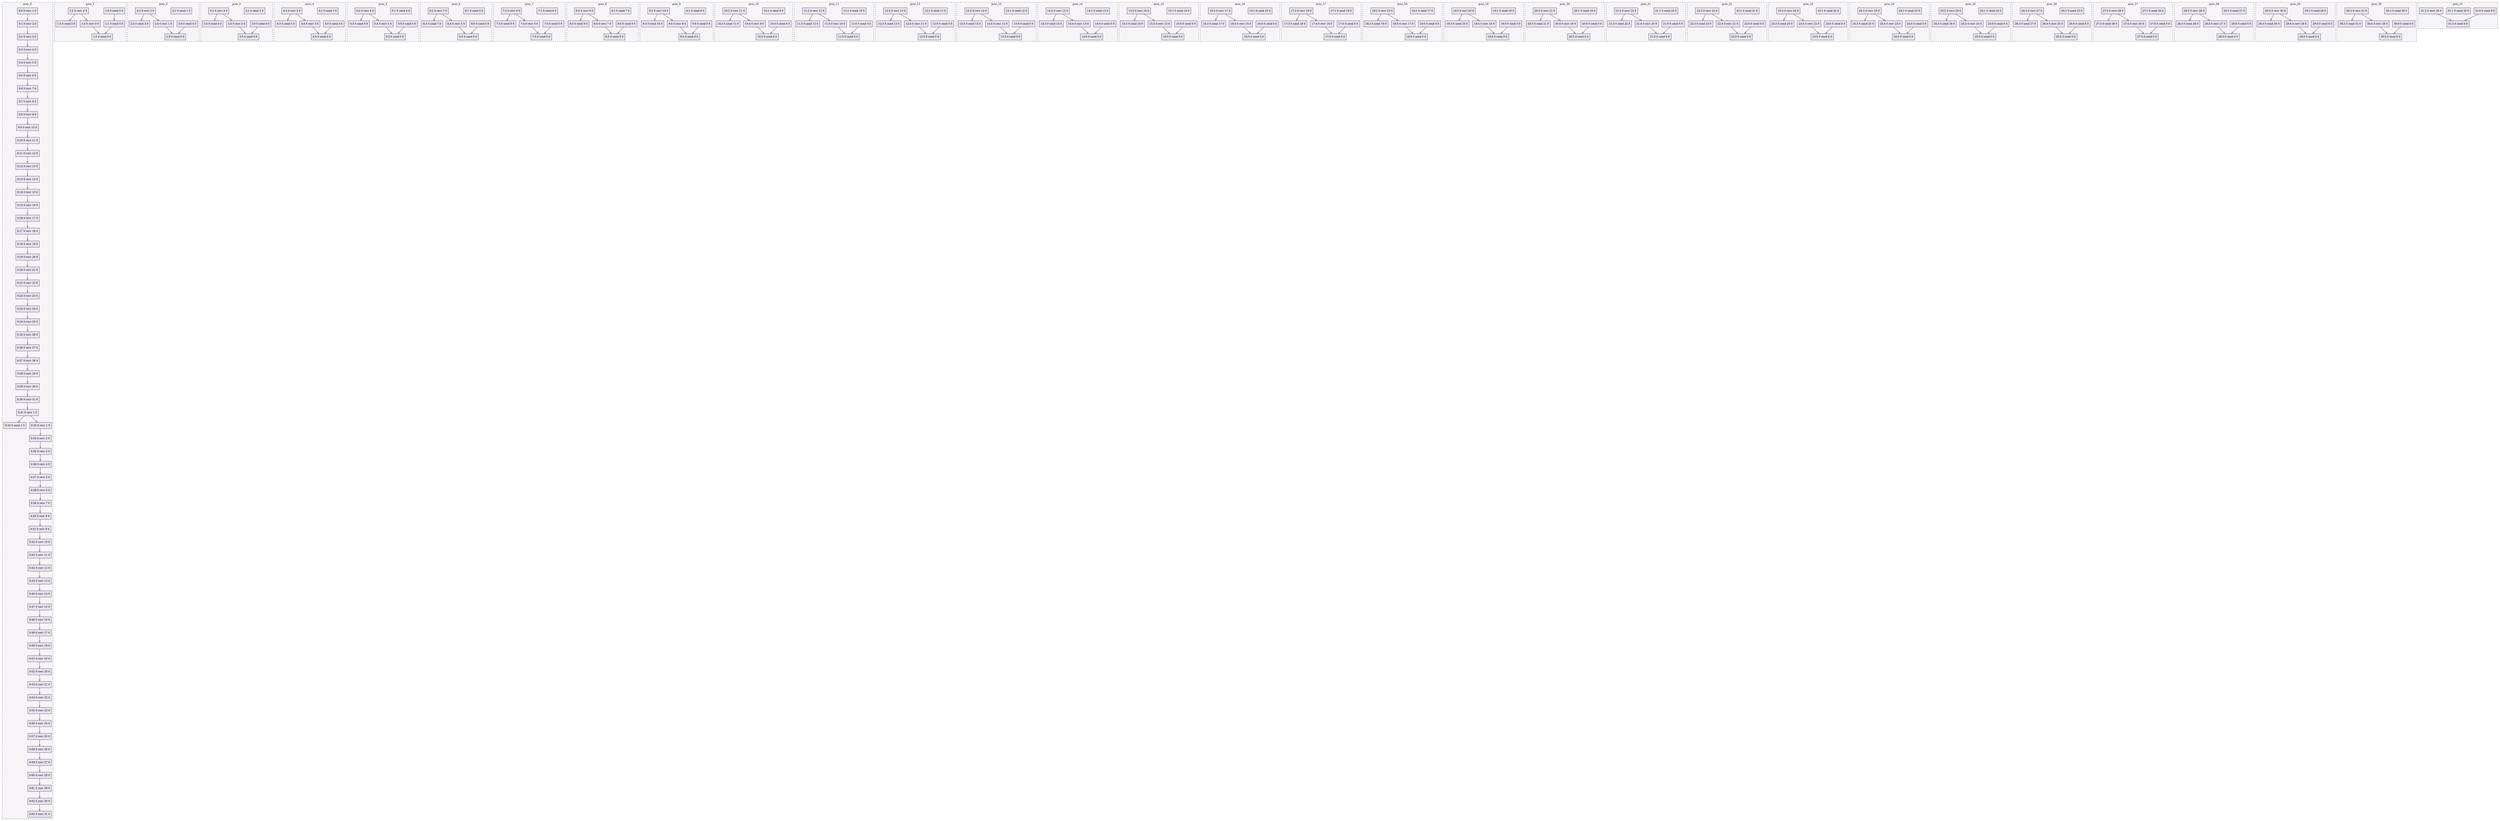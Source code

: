 digraph{node[shape=record style=filled colorscheme=purd9 fillcolor=2];subgraph cluster0{style=dashed;colorscheme=purd9;bgcolor=1;edge[arrowhead=empty];label=proc_0;0[label="0:0 0 recv 1 0"];1[label="0:1 0 recv 2 0"];2[label="0:2 0 recv 3 0"];3[label="0:3 0 recv 4 0"];4[label="0:4 0 recv 5 0"];5[label="0:5 0 recv 6 0"];6[label="0:6 0 recv 7 0"];7[label="0:7 0 recv 8 0"];8[label="0:8 0 recv 9 0"];9[label="0:9 0 recv 10 0"];10[label="0:10 0 recv 11 0"];11[label="0:11 0 recv 12 0"];12[label="0:12 0 recv 13 0"];13[label="0:13 0 recv 14 0"];14[label="0:14 0 recv 15 0"];15[label="0:15 0 recv 16 0"];16[label="0:16 0 recv 17 0"];17[label="0:17 0 recv 18 0"];18[label="0:18 0 recv 19 0"];19[label="0:19 0 recv 20 0"];20[label="0:20 0 recv 21 0"];21[label="0:21 0 recv 22 0"];22[label="0:22 0 recv 23 0"];23[label="0:23 0 recv 24 0"];24[label="0:24 0 recv 25 0"];25[label="0:25 0 recv 26 0"];26[label="0:26 0 recv 27 0"];27[label="0:27 0 recv 28 0"];28[label="0:28 0 recv 29 0"];29[label="0:29 0 recv 30 0"];30[label="0:30 0 recv 31 0"];31[label="0:31 0 recv 1 0"];32[label="0:32 0 send 1 0"];33[label="0:33 0 recv 1 0"];34[label="0:34 0 recv 2 0"];35[label="0:35 0 recv 3 0"];36[label="0:36 0 recv 4 0"];37[label="0:37 0 recv 5 0"];38[label="0:38 0 recv 6 0"];39[label="0:39 0 recv 7 0"];40[label="0:40 0 recv 8 0"];41[label="0:41 0 recv 9 0"];42[label="0:42 0 recv 10 0"];43[label="0:43 0 recv 11 0"];44[label="0:44 0 recv 12 0"];45[label="0:45 0 recv 13 0"];46[label="0:46 0 recv 14 0"];47[label="0:47 0 recv 15 0"];48[label="0:48 0 recv 16 0"];49[label="0:49 0 recv 17 0"];50[label="0:50 0 recv 18 0"];51[label="0:51 0 recv 19 0"];52[label="0:52 0 recv 20 0"];53[label="0:53 0 recv 21 0"];54[label="0:54 0 recv 22 0"];55[label="0:55 0 recv 23 0"];56[label="0:56 0 recv 24 0"];57[label="0:57 0 recv 25 0"];58[label="0:58 0 recv 26 0"];59[label="0:59 0 recv 27 0"];60[label="0:60 0 recv 28 0"];61[label="0:61 0 recv 29 0"];62[label="0:62 0 recv 30 0"];63[label="0:63 0 recv 31 0"];0->1;1->2;2->3;3->4;4->5;5->6;6->7;7->8;8->9;9->10;10->11;11->12;12->13;13->14;14->15;15->16;16->17;17->18;18->19;19->20;20->21;21->22;22->23;23->24;24->25;25->26;26->27;27->28;28->29;29->30;30->31;31->32;31->33;33->34;34->35;35->36;36->37;37->38;38->39;39->40;40->41;41->42;42->43;43->44;44->45;45->46;46->47;47->48;48->49;49->50;50->51;51->52;52->53;53->54;54->55;55->56;56->57;57->58;58->59;59->60;60->61;61->62;62->63;}subgraph cluster1{style=dashed;colorscheme=purd9;bgcolor=1;edge[arrowhead=empty];label=proc_1;64[label="1:0 0 send 0 0"];65[label="1:1 0 send 0 0"];66[label="1:2 0 recv 2 0"];67[label="1:3 0 send 2 0"];68[label="1:4 0 recv 0 0"];69[label="1:5 0 send 0 0"];64->65;66->67;66->68;68->69;65->69;}subgraph cluster2{style=dashed;colorscheme=purd9;bgcolor=1;edge[arrowhead=empty];label=proc_2;70[label="2:0 0 send 0 0"];71[label="2:1 0 send 1 0"];72[label="2:2 0 recv 3 0"];73[label="2:3 0 send 3 0"];74[label="2:4 0 recv 1 0"];75[label="2:5 0 send 0 0"];72->73;72->74;74->75;70->75;}subgraph cluster3{style=dashed;colorscheme=purd9;bgcolor=1;edge[arrowhead=empty];label=proc_3;76[label="3:0 0 send 0 0"];77[label="3:1 0 send 2 0"];78[label="3:2 0 recv 4 0"];79[label="3:3 0 send 4 0"];80[label="3:4 0 recv 2 0"];81[label="3:5 0 send 0 0"];78->79;78->80;80->81;76->81;}subgraph cluster4{style=dashed;colorscheme=purd9;bgcolor=1;edge[arrowhead=empty];label=proc_4;82[label="4:0 0 send 0 0"];83[label="4:1 0 send 3 0"];84[label="4:2 0 recv 5 0"];85[label="4:3 0 send 5 0"];86[label="4:4 0 recv 3 0"];87[label="4:5 0 send 0 0"];84->85;84->86;86->87;82->87;}subgraph cluster5{style=dashed;colorscheme=purd9;bgcolor=1;edge[arrowhead=empty];label=proc_5;88[label="5:0 0 send 0 0"];89[label="5:1 0 send 4 0"];90[label="5:2 0 recv 6 0"];91[label="5:3 0 send 6 0"];92[label="5:4 0 recv 4 0"];93[label="5:5 0 send 0 0"];90->91;90->92;92->93;88->93;}subgraph cluster6{style=dashed;colorscheme=purd9;bgcolor=1;edge[arrowhead=empty];label=proc_6;94[label="6:0 0 send 0 0"];95[label="6:1 0 send 5 0"];96[label="6:2 0 recv 7 0"];97[label="6:3 0 send 7 0"];98[label="6:4 0 recv 5 0"];99[label="6:5 0 send 0 0"];96->97;96->98;98->99;94->99;}subgraph cluster7{style=dashed;colorscheme=purd9;bgcolor=1;edge[arrowhead=empty];label=proc_7;100[label="7:0 0 send 0 0"];101[label="7:1 0 send 6 0"];102[label="7:2 0 recv 8 0"];103[label="7:3 0 send 8 0"];104[label="7:4 0 recv 6 0"];105[label="7:5 0 send 0 0"];102->103;102->104;104->105;100->105;}subgraph cluster8{style=dashed;colorscheme=purd9;bgcolor=1;edge[arrowhead=empty];label=proc_8;106[label="8:0 0 send 0 0"];107[label="8:1 0 send 7 0"];108[label="8:2 0 recv 9 0"];109[label="8:3 0 send 9 0"];110[label="8:4 0 recv 7 0"];111[label="8:5 0 send 0 0"];108->109;108->110;110->111;106->111;}subgraph cluster9{style=dashed;colorscheme=purd9;bgcolor=1;edge[arrowhead=empty];label=proc_9;112[label="9:0 0 send 0 0"];113[label="9:1 0 send 8 0"];114[label="9:2 0 recv 10 0"];115[label="9:3 0 send 10 0"];116[label="9:4 0 recv 8 0"];117[label="9:5 0 send 0 0"];114->115;114->116;116->117;112->117;}subgraph cluster10{style=dashed;colorscheme=purd9;bgcolor=1;edge[arrowhead=empty];label=proc_10;118[label="10:0 0 send 0 0"];119[label="10:1 0 send 9 0"];120[label="10:2 0 recv 11 0"];121[label="10:3 0 send 11 0"];122[label="10:4 0 recv 9 0"];123[label="10:5 0 send 0 0"];120->121;120->122;122->123;118->123;}subgraph cluster11{style=dashed;colorscheme=purd9;bgcolor=1;edge[arrowhead=empty];label=proc_11;124[label="11:0 0 send 0 0"];125[label="11:1 0 send 10 0"];126[label="11:2 0 recv 12 0"];127[label="11:3 0 send 12 0"];128[label="11:4 0 recv 10 0"];129[label="11:5 0 send 0 0"];126->127;126->128;128->129;124->129;}subgraph cluster12{style=dashed;colorscheme=purd9;bgcolor=1;edge[arrowhead=empty];label=proc_12;130[label="12:0 0 send 0 0"];131[label="12:1 0 send 11 0"];132[label="12:2 0 recv 13 0"];133[label="12:3 0 send 13 0"];134[label="12:4 0 recv 11 0"];135[label="12:5 0 send 0 0"];132->133;132->134;134->135;130->135;}subgraph cluster13{style=dashed;colorscheme=purd9;bgcolor=1;edge[arrowhead=empty];label=proc_13;136[label="13:0 0 send 0 0"];137[label="13:1 0 send 12 0"];138[label="13:2 0 recv 14 0"];139[label="13:3 0 send 14 0"];140[label="13:4 0 recv 12 0"];141[label="13:5 0 send 0 0"];138->139;138->140;140->141;136->141;}subgraph cluster14{style=dashed;colorscheme=purd9;bgcolor=1;edge[arrowhead=empty];label=proc_14;142[label="14:0 0 send 0 0"];143[label="14:1 0 send 13 0"];144[label="14:2 0 recv 15 0"];145[label="14:3 0 send 15 0"];146[label="14:4 0 recv 13 0"];147[label="14:5 0 send 0 0"];144->145;144->146;146->147;142->147;}subgraph cluster15{style=dashed;colorscheme=purd9;bgcolor=1;edge[arrowhead=empty];label=proc_15;148[label="15:0 0 send 0 0"];149[label="15:1 0 send 14 0"];150[label="15:2 0 recv 16 0"];151[label="15:3 0 send 16 0"];152[label="15:4 0 recv 14 0"];153[label="15:5 0 send 0 0"];150->151;150->152;152->153;148->153;}subgraph cluster16{style=dashed;colorscheme=purd9;bgcolor=1;edge[arrowhead=empty];label=proc_16;154[label="16:0 0 send 0 0"];155[label="16:1 0 send 15 0"];156[label="16:2 0 recv 17 0"];157[label="16:3 0 send 17 0"];158[label="16:4 0 recv 15 0"];159[label="16:5 0 send 0 0"];156->157;156->158;158->159;154->159;}subgraph cluster17{style=dashed;colorscheme=purd9;bgcolor=1;edge[arrowhead=empty];label=proc_17;160[label="17:0 0 send 0 0"];161[label="17:1 0 send 16 0"];162[label="17:2 0 recv 18 0"];163[label="17:3 0 send 18 0"];164[label="17:4 0 recv 16 0"];165[label="17:5 0 send 0 0"];162->163;162->164;164->165;160->165;}subgraph cluster18{style=dashed;colorscheme=purd9;bgcolor=1;edge[arrowhead=empty];label=proc_18;166[label="18:0 0 send 0 0"];167[label="18:1 0 send 17 0"];168[label="18:2 0 recv 19 0"];169[label="18:3 0 send 19 0"];170[label="18:4 0 recv 17 0"];171[label="18:5 0 send 0 0"];168->169;168->170;170->171;166->171;}subgraph cluster19{style=dashed;colorscheme=purd9;bgcolor=1;edge[arrowhead=empty];label=proc_19;172[label="19:0 0 send 0 0"];173[label="19:1 0 send 18 0"];174[label="19:2 0 recv 20 0"];175[label="19:3 0 send 20 0"];176[label="19:4 0 recv 18 0"];177[label="19:5 0 send 0 0"];174->175;174->176;176->177;172->177;}subgraph cluster20{style=dashed;colorscheme=purd9;bgcolor=1;edge[arrowhead=empty];label=proc_20;178[label="20:0 0 send 0 0"];179[label="20:1 0 send 19 0"];180[label="20:2 0 recv 21 0"];181[label="20:3 0 send 21 0"];182[label="20:4 0 recv 19 0"];183[label="20:5 0 send 0 0"];180->181;180->182;182->183;178->183;}subgraph cluster21{style=dashed;colorscheme=purd9;bgcolor=1;edge[arrowhead=empty];label=proc_21;184[label="21:0 0 send 0 0"];185[label="21:1 0 send 20 0"];186[label="21:2 0 recv 22 0"];187[label="21:3 0 send 22 0"];188[label="21:4 0 recv 20 0"];189[label="21:5 0 send 0 0"];186->187;186->188;188->189;184->189;}subgraph cluster22{style=dashed;colorscheme=purd9;bgcolor=1;edge[arrowhead=empty];label=proc_22;190[label="22:0 0 send 0 0"];191[label="22:1 0 send 21 0"];192[label="22:2 0 recv 23 0"];193[label="22:3 0 send 23 0"];194[label="22:4 0 recv 21 0"];195[label="22:5 0 send 0 0"];192->193;192->194;194->195;190->195;}subgraph cluster23{style=dashed;colorscheme=purd9;bgcolor=1;edge[arrowhead=empty];label=proc_23;196[label="23:0 0 send 0 0"];197[label="23:1 0 send 22 0"];198[label="23:2 0 recv 24 0"];199[label="23:3 0 send 24 0"];200[label="23:4 0 recv 22 0"];201[label="23:5 0 send 0 0"];198->199;198->200;200->201;196->201;}subgraph cluster24{style=dashed;colorscheme=purd9;bgcolor=1;edge[arrowhead=empty];label=proc_24;202[label="24:0 0 send 0 0"];203[label="24:1 0 send 23 0"];204[label="24:2 0 recv 25 0"];205[label="24:3 0 send 25 0"];206[label="24:4 0 recv 23 0"];207[label="24:5 0 send 0 0"];204->205;204->206;206->207;202->207;}subgraph cluster25{style=dashed;colorscheme=purd9;bgcolor=1;edge[arrowhead=empty];label=proc_25;208[label="25:0 0 send 0 0"];209[label="25:1 0 send 24 0"];210[label="25:2 0 recv 26 0"];211[label="25:3 0 send 26 0"];212[label="25:4 0 recv 24 0"];213[label="25:5 0 send 0 0"];210->211;210->212;212->213;208->213;}subgraph cluster26{style=dashed;colorscheme=purd9;bgcolor=1;edge[arrowhead=empty];label=proc_26;214[label="26:0 0 send 0 0"];215[label="26:1 0 send 25 0"];216[label="26:2 0 recv 27 0"];217[label="26:3 0 send 27 0"];218[label="26:4 0 recv 25 0"];219[label="26:5 0 send 0 0"];216->217;216->218;218->219;214->219;}subgraph cluster27{style=dashed;colorscheme=purd9;bgcolor=1;edge[arrowhead=empty];label=proc_27;220[label="27:0 0 send 0 0"];221[label="27:1 0 send 26 0"];222[label="27:2 0 recv 28 0"];223[label="27:3 0 send 28 0"];224[label="27:4 0 recv 26 0"];225[label="27:5 0 send 0 0"];222->223;222->224;224->225;220->225;}subgraph cluster28{style=dashed;colorscheme=purd9;bgcolor=1;edge[arrowhead=empty];label=proc_28;226[label="28:0 0 send 0 0"];227[label="28:1 0 send 27 0"];228[label="28:2 0 recv 29 0"];229[label="28:3 0 send 29 0"];230[label="28:4 0 recv 27 0"];231[label="28:5 0 send 0 0"];228->229;228->230;230->231;226->231;}subgraph cluster29{style=dashed;colorscheme=purd9;bgcolor=1;edge[arrowhead=empty];label=proc_29;232[label="29:0 0 send 0 0"];233[label="29:1 0 send 28 0"];234[label="29:2 0 recv 30 0"];235[label="29:3 0 send 30 0"];236[label="29:4 0 recv 28 0"];237[label="29:5 0 send 0 0"];234->235;234->236;236->237;232->237;}subgraph cluster30{style=dashed;colorscheme=purd9;bgcolor=1;edge[arrowhead=empty];label=proc_30;238[label="30:0 0 send 0 0"];239[label="30:1 0 send 29 0"];240[label="30:2 0 recv 31 0"];241[label="30:3 0 send 31 0"];242[label="30:4 0 recv 29 0"];243[label="30:5 0 send 0 0"];240->241;240->242;242->243;238->243;}subgraph cluster31{style=dashed;colorscheme=purd9;bgcolor=1;edge[arrowhead=empty];label=proc_31;244[label="31:0 0 send 0 0"];245[label="31:1 0 send 30 0"];246[label="31:2 0 recv 30 0"];247[label="31:3 0 send 0 0"];246->247;244->247;}}